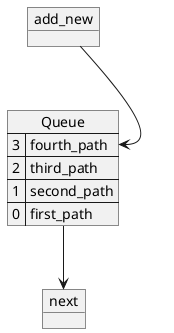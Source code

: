 @startuml
'figure 1: Queue'
skinparam monochrome true
skinparam handwritten false
skinparam shadowing false
hide class circle


object add_new
object next

map Queue {
3 => fourth_path
2 => third_path
1 => second_path
0 => first_path
}

Queue::0 --> next

add_new --> Queue::3


@enduml
